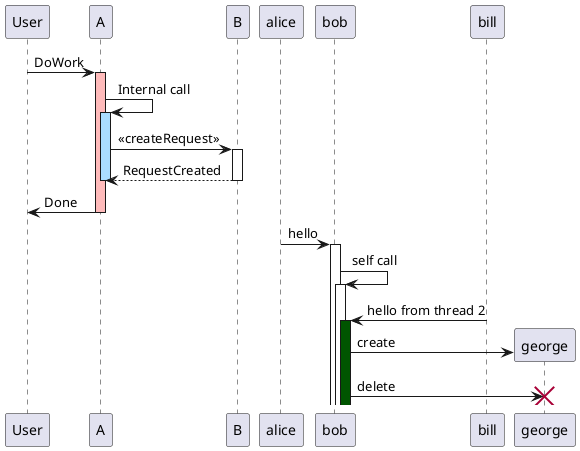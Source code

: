 @startuml
participant User

User -> A: DoWork
activate A #FFBBBB

A -> A: Internal call
activate A #adf

A -> B: << createRequest >>
activate B

B --> A: RequestCreated
deactivate B
deactivate A
A -> User: Done
deactivate A

autoactivate on
alice -> bob : hello
bob -> bob : self call
bill -> bob #005500 : hello from thread 2
bob -> george ** : create
bob -> george !! : delete

@enduml